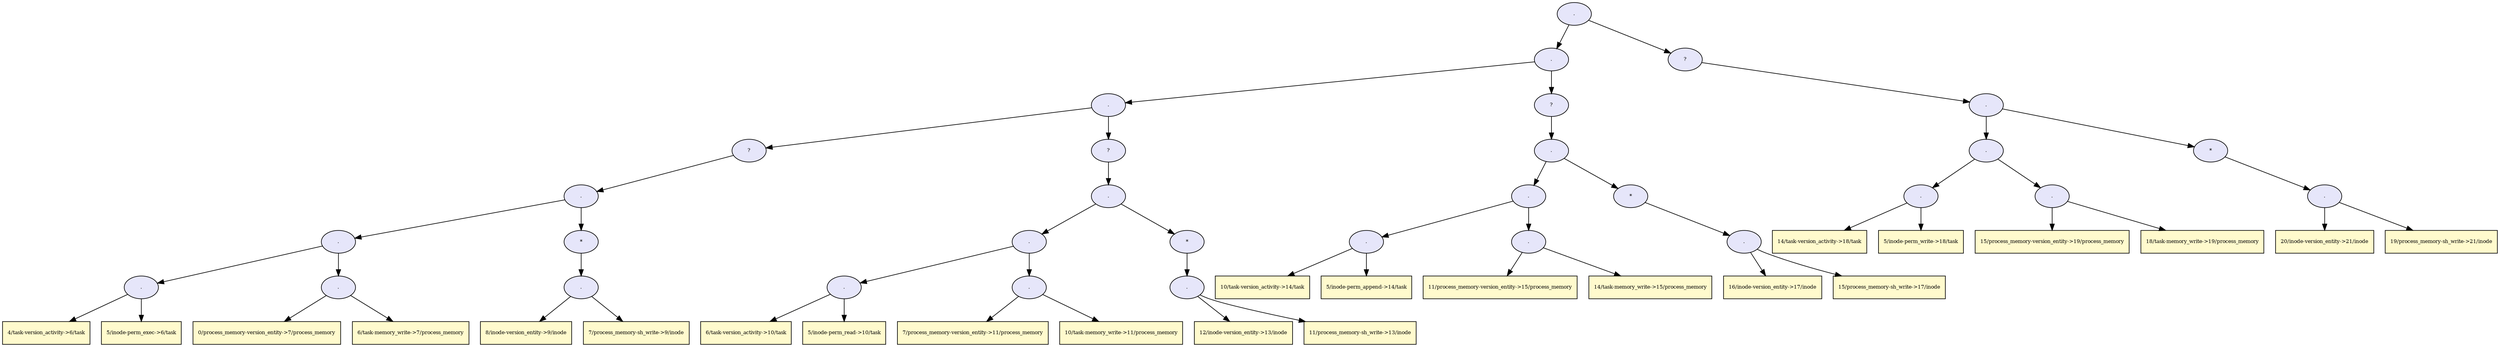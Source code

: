 digraph RGL__DirectedAdjacencyGraph {70[fontsize = 8,label = ".",shape = ellipse, fillcolor="#e6e6fa", style = filled]

70 -> 53[fontsize = 8, color="#000000"]

53[fontsize = 8,label = ".",shape = ellipse, fillcolor="#e6e6fa", style = filled]

53 -> 36[fontsize = 8, color="#000000"]

36[fontsize = 8,label = ".",shape = ellipse, fillcolor="#e6e6fa", style = filled]

36 -> 18[fontsize = 8, color="#000000"]

18[fontsize = 8,label = "?",shape = ellipse, fillcolor="#e6e6fa", style = filled]

18 -> 16[fontsize = 8, color="#000000"]

16[fontsize = 8,label = ".",shape = ellipse, fillcolor="#e6e6fa", style = filled]

16 -> 10[fontsize = 8, color="#000000"]

10[fontsize = 8,label = ".",shape = ellipse, fillcolor="#e6e6fa", style = filled]

10 -> 5[fontsize = 8, color="#000000"]

5[fontsize = 8,label = ".",shape = ellipse, fillcolor="#e6e6fa", style = filled]

5 -> 3[fontsize = 8, color="#000000"]

3[fontsize = 8,label = "4/task-version_activity->6/task",shape = rectangle, fillcolor="#fffacd", style = filled]

5 -> 4[fontsize = 8, color="#000000"]

4[fontsize = 8,label = "5/inode-perm_exec->6/task",shape = rectangle, fillcolor="#fffacd", style = filled]

10 -> 9[fontsize = 8, color="#000000"]

9[fontsize = 8,label = ".",shape = ellipse, fillcolor="#e6e6fa", style = filled]

9 -> 7[fontsize = 8, color="#000000"]

7[fontsize = 8,label = "0/process_memory-version_entity->7/process_memory",shape = rectangle, fillcolor="#fffacd", style = filled]

9 -> 8[fontsize = 8, color="#000000"]

8[fontsize = 8,label = "6/task-memory_write->7/process_memory",shape = rectangle, fillcolor="#fffacd", style = filled]

16 -> 15[fontsize = 8, color="#000000"]

15[fontsize = 8,label = "*",shape = ellipse, fillcolor="#e6e6fa", style = filled]

15 -> 13[fontsize = 8, color="#000000"]

13[fontsize = 8,label = ".",shape = ellipse, fillcolor="#e6e6fa", style = filled]

13 -> 11[fontsize = 8, color="#000000"]

11[fontsize = 8,label = "8/inode-version_entity->9/inode",shape = rectangle, fillcolor="#fffacd", style = filled]

13 -> 12[fontsize = 8, color="#000000"]

12[fontsize = 8,label = "7/process_memory-sh_write->9/inode",shape = rectangle, fillcolor="#fffacd", style = filled]

36 -> 35[fontsize = 8, color="#000000"]

35[fontsize = 8,label = "?",shape = ellipse, fillcolor="#e6e6fa", style = filled]

35 -> 33[fontsize = 8, color="#000000"]

33[fontsize = 8,label = ".",shape = ellipse, fillcolor="#e6e6fa", style = filled]

33 -> 27[fontsize = 8, color="#000000"]

27[fontsize = 8,label = ".",shape = ellipse, fillcolor="#e6e6fa", style = filled]

27 -> 22[fontsize = 8, color="#000000"]

22[fontsize = 8,label = ".",shape = ellipse, fillcolor="#e6e6fa", style = filled]

22 -> 20[fontsize = 8, color="#000000"]

20[fontsize = 8,label = "6/task-version_activity->10/task",shape = rectangle, fillcolor="#fffacd", style = filled]

22 -> 21[fontsize = 8, color="#000000"]

21[fontsize = 8,label = "5/inode-perm_read->10/task",shape = rectangle, fillcolor="#fffacd", style = filled]

27 -> 26[fontsize = 8, color="#000000"]

26[fontsize = 8,label = ".",shape = ellipse, fillcolor="#e6e6fa", style = filled]

26 -> 24[fontsize = 8, color="#000000"]

24[fontsize = 8,label = "7/process_memory-version_entity->11/process_memory",shape = rectangle, fillcolor="#fffacd", style = filled]

26 -> 25[fontsize = 8, color="#000000"]

25[fontsize = 8,label = "10/task-memory_write->11/process_memory",shape = rectangle, fillcolor="#fffacd", style = filled]

33 -> 32[fontsize = 8, color="#000000"]

32[fontsize = 8,label = "*",shape = ellipse, fillcolor="#e6e6fa", style = filled]

32 -> 30[fontsize = 8, color="#000000"]

30[fontsize = 8,label = ".",shape = ellipse, fillcolor="#e6e6fa", style = filled]

30 -> 28[fontsize = 8, color="#000000"]

28[fontsize = 8,label = "12/inode-version_entity->13/inode",shape = rectangle, fillcolor="#fffacd", style = filled]

30 -> 29[fontsize = 8, color="#000000"]

29[fontsize = 8,label = "11/process_memory-sh_write->13/inode",shape = rectangle, fillcolor="#fffacd", style = filled]

53 -> 52[fontsize = 8, color="#000000"]

52[fontsize = 8,label = "?",shape = ellipse, fillcolor="#e6e6fa", style = filled]

52 -> 50[fontsize = 8, color="#000000"]

50[fontsize = 8,label = ".",shape = ellipse, fillcolor="#e6e6fa", style = filled]

50 -> 44[fontsize = 8, color="#000000"]

44[fontsize = 8,label = ".",shape = ellipse, fillcolor="#e6e6fa", style = filled]

44 -> 39[fontsize = 8, color="#000000"]

39[fontsize = 8,label = ".",shape = ellipse, fillcolor="#e6e6fa", style = filled]

39 -> 37[fontsize = 8, color="#000000"]

37[fontsize = 8,label = "10/task-version_activity->14/task",shape = rectangle, fillcolor="#fffacd", style = filled]

39 -> 38[fontsize = 8, color="#000000"]

38[fontsize = 8,label = "5/inode-perm_append->14/task",shape = rectangle, fillcolor="#fffacd", style = filled]

44 -> 43[fontsize = 8, color="#000000"]

43[fontsize = 8,label = ".",shape = ellipse, fillcolor="#e6e6fa", style = filled]

43 -> 41[fontsize = 8, color="#000000"]

41[fontsize = 8,label = "11/process_memory-version_entity->15/process_memory",shape = rectangle, fillcolor="#fffacd", style = filled]

43 -> 42[fontsize = 8, color="#000000"]

42[fontsize = 8,label = "14/task-memory_write->15/process_memory",shape = rectangle, fillcolor="#fffacd", style = filled]

50 -> 49[fontsize = 8, color="#000000"]

49[fontsize = 8,label = "*",shape = ellipse, fillcolor="#e6e6fa", style = filled]

49 -> 47[fontsize = 8, color="#000000"]

47[fontsize = 8,label = ".",shape = ellipse, fillcolor="#e6e6fa", style = filled]

47 -> 45[fontsize = 8, color="#000000"]

45[fontsize = 8,label = "16/inode-version_entity->17/inode",shape = rectangle, fillcolor="#fffacd", style = filled]

47 -> 46[fontsize = 8, color="#000000"]

46[fontsize = 8,label = "15/process_memory-sh_write->17/inode",shape = rectangle, fillcolor="#fffacd", style = filled]

70 -> 69[fontsize = 8, color="#000000"]

69[fontsize = 8,label = "?",shape = ellipse, fillcolor="#e6e6fa", style = filled]

69 -> 67[fontsize = 8, color="#000000"]

67[fontsize = 8,label = ".",shape = ellipse, fillcolor="#e6e6fa", style = filled]

67 -> 61[fontsize = 8, color="#000000"]

61[fontsize = 8,label = ".",shape = ellipse, fillcolor="#e6e6fa", style = filled]

61 -> 56[fontsize = 8, color="#000000"]

56[fontsize = 8,label = ".",shape = ellipse, fillcolor="#e6e6fa", style = filled]

56 -> 54[fontsize = 8, color="#000000"]

54[fontsize = 8,label = "14/task-version_activity->18/task",shape = rectangle, fillcolor="#fffacd", style = filled]

56 -> 55[fontsize = 8, color="#000000"]

55[fontsize = 8,label = "5/inode-perm_write->18/task",shape = rectangle, fillcolor="#fffacd", style = filled]

61 -> 60[fontsize = 8, color="#000000"]

60[fontsize = 8,label = ".",shape = ellipse, fillcolor="#e6e6fa", style = filled]

60 -> 58[fontsize = 8, color="#000000"]

58[fontsize = 8,label = "15/process_memory-version_entity->19/process_memory",shape = rectangle, fillcolor="#fffacd", style = filled]

60 -> 59[fontsize = 8, color="#000000"]

59[fontsize = 8,label = "18/task-memory_write->19/process_memory",shape = rectangle, fillcolor="#fffacd", style = filled]

67 -> 66[fontsize = 8, color="#000000"]

66[fontsize = 8,label = "*",shape = ellipse, fillcolor="#e6e6fa", style = filled]

66 -> 64[fontsize = 8, color="#000000"]

64[fontsize = 8,label = ".",shape = ellipse, fillcolor="#e6e6fa", style = filled]

64 -> 62[fontsize = 8, color="#000000"]

62[fontsize = 8,label = "20/inode-version_entity->21/inode",shape = rectangle, fillcolor="#fffacd", style = filled]

64 -> 63[fontsize = 8, color="#000000"]

63[fontsize = 8,label = "19/process_memory-sh_write->21/inode",shape = rectangle, fillcolor="#fffacd", style = filled]

}